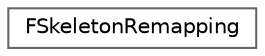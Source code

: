digraph "Graphical Class Hierarchy"
{
 // INTERACTIVE_SVG=YES
 // LATEX_PDF_SIZE
  bgcolor="transparent";
  edge [fontname=Helvetica,fontsize=10,labelfontname=Helvetica,labelfontsize=10];
  node [fontname=Helvetica,fontsize=10,shape=box,height=0.2,width=0.4];
  rankdir="LR";
  Node0 [id="Node000000",label="FSkeletonRemapping",height=0.2,width=0.4,color="grey40", fillcolor="white", style="filled",URL="$d5/d39/structFSkeletonRemapping.html",tooltip=" "];
}
